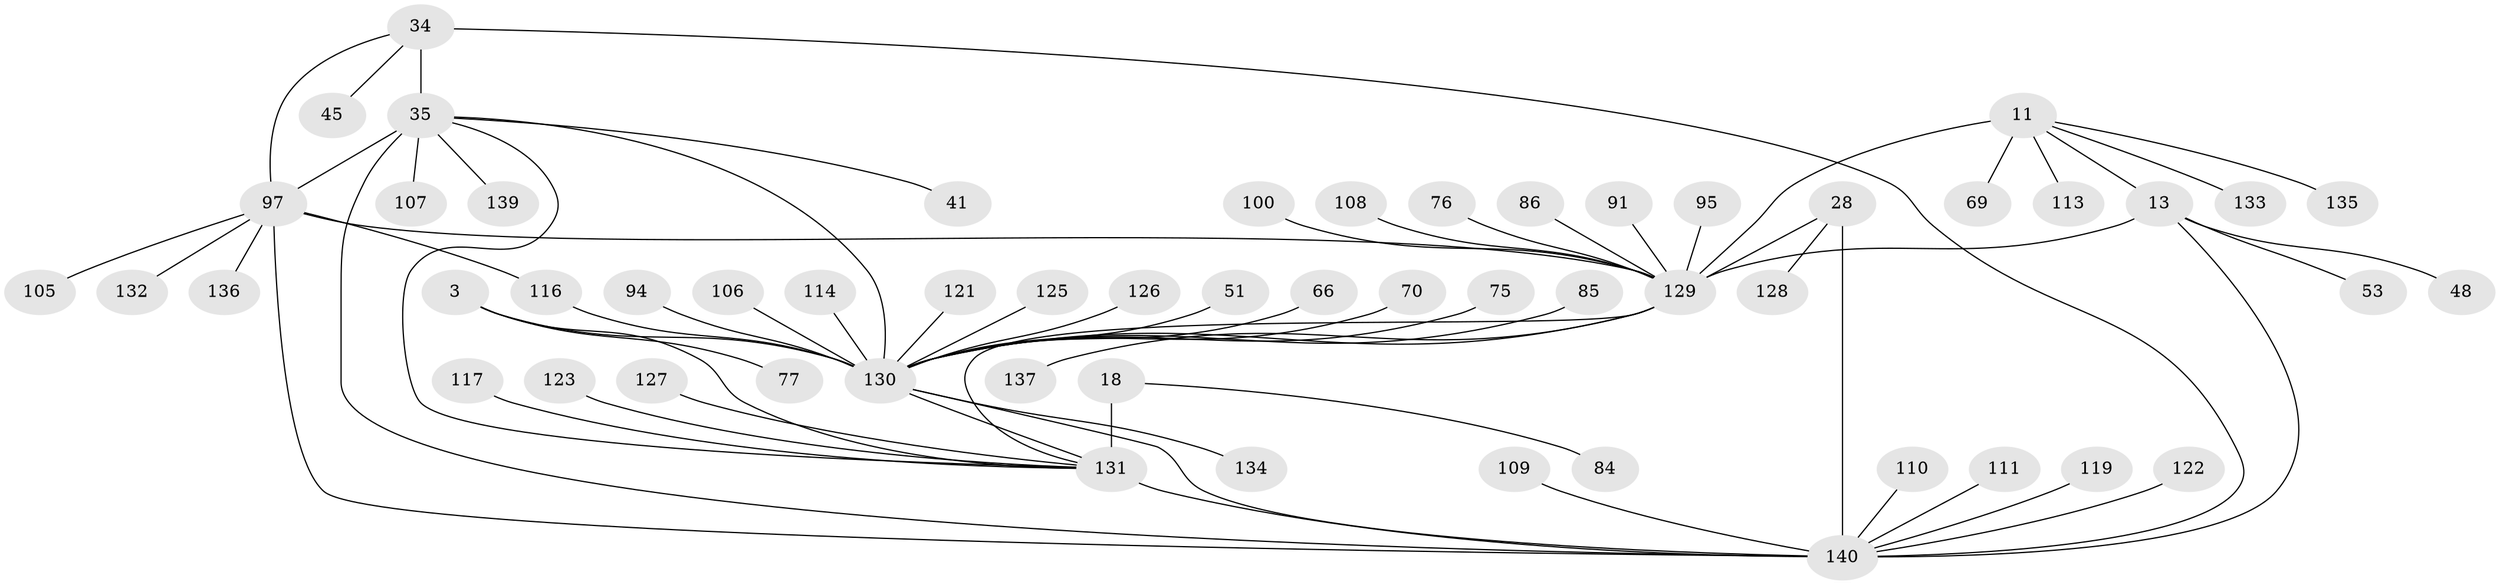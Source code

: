 // original degree distribution, {6: 0.014285714285714285, 10: 0.03571428571428571, 8: 0.02857142857142857, 15: 0.007142857142857143, 9: 0.05, 11: 0.03571428571428571, 7: 0.05, 12: 0.02857142857142857, 3: 0.02857142857142857, 1: 0.55, 2: 0.15714285714285714, 5: 0.007142857142857143, 4: 0.007142857142857143}
// Generated by graph-tools (version 1.1) at 2025/57/03/04/25 21:57:15]
// undirected, 56 vertices, 68 edges
graph export_dot {
graph [start="1"]
  node [color=gray90,style=filled];
  3 [super="+1"];
  11 [super="+8"];
  13 [super="+10"];
  18 [super="+16"];
  28 [super="+23"];
  34 [super="+29"];
  35 [super="+30+31"];
  41;
  45;
  48;
  51;
  53;
  66;
  69;
  70;
  75;
  76;
  77;
  84;
  85;
  86;
  91;
  94 [super="+58"];
  95;
  97 [super="+33"];
  100 [super="+54"];
  105;
  106;
  107;
  108;
  109;
  110 [super="+93"];
  111 [super="+89"];
  113;
  114 [super="+72"];
  116 [super="+99"];
  117;
  119;
  121;
  122;
  123 [super="+36+79"];
  125 [super="+68+78"];
  126 [super="+39"];
  127;
  128 [super="+81"];
  129 [super="+118+124+14+52+120+55+57"];
  130 [super="+62+6+102+37+43+44+7"];
  131 [super="+104+112+115"];
  132;
  133;
  134;
  135;
  136;
  137;
  139;
  140 [super="+73+138+63"];
  3 -- 77;
  3 -- 130 [weight=10];
  3 -- 131;
  11 -- 13 [weight=4];
  11 -- 69;
  11 -- 133;
  11 -- 135;
  11 -- 113;
  11 -- 129 [weight=6];
  13 -- 48;
  13 -- 53;
  13 -- 129 [weight=6];
  13 -- 140 [weight=2];
  18 -- 84;
  18 -- 131 [weight=10];
  28 -- 128;
  28 -- 129;
  28 -- 140 [weight=10];
  34 -- 35 [weight=6];
  34 -- 45;
  34 -- 97 [weight=4];
  34 -- 140;
  35 -- 139;
  35 -- 41;
  35 -- 107;
  35 -- 130;
  35 -- 131;
  35 -- 97 [weight=6];
  35 -- 140 [weight=2];
  51 -- 130;
  66 -- 130;
  70 -- 130;
  75 -- 130;
  76 -- 129;
  85 -- 130;
  86 -- 129;
  91 -- 129;
  94 -- 130;
  95 -- 129;
  97 -- 132;
  97 -- 129 [weight=2];
  97 -- 136;
  97 -- 105;
  97 -- 140 [weight=2];
  97 -- 116;
  100 -- 129;
  106 -- 130;
  108 -- 129;
  109 -- 140;
  110 -- 140;
  111 -- 140;
  114 -- 130;
  116 -- 130;
  117 -- 131;
  119 -- 140;
  121 -- 130;
  122 -- 140;
  123 -- 131;
  125 -- 130;
  126 -- 130;
  127 -- 131;
  129 -- 130 [weight=2];
  129 -- 137;
  129 -- 131;
  130 -- 134;
  130 -- 140 [weight=2];
  130 -- 131;
  131 -- 140;
}
